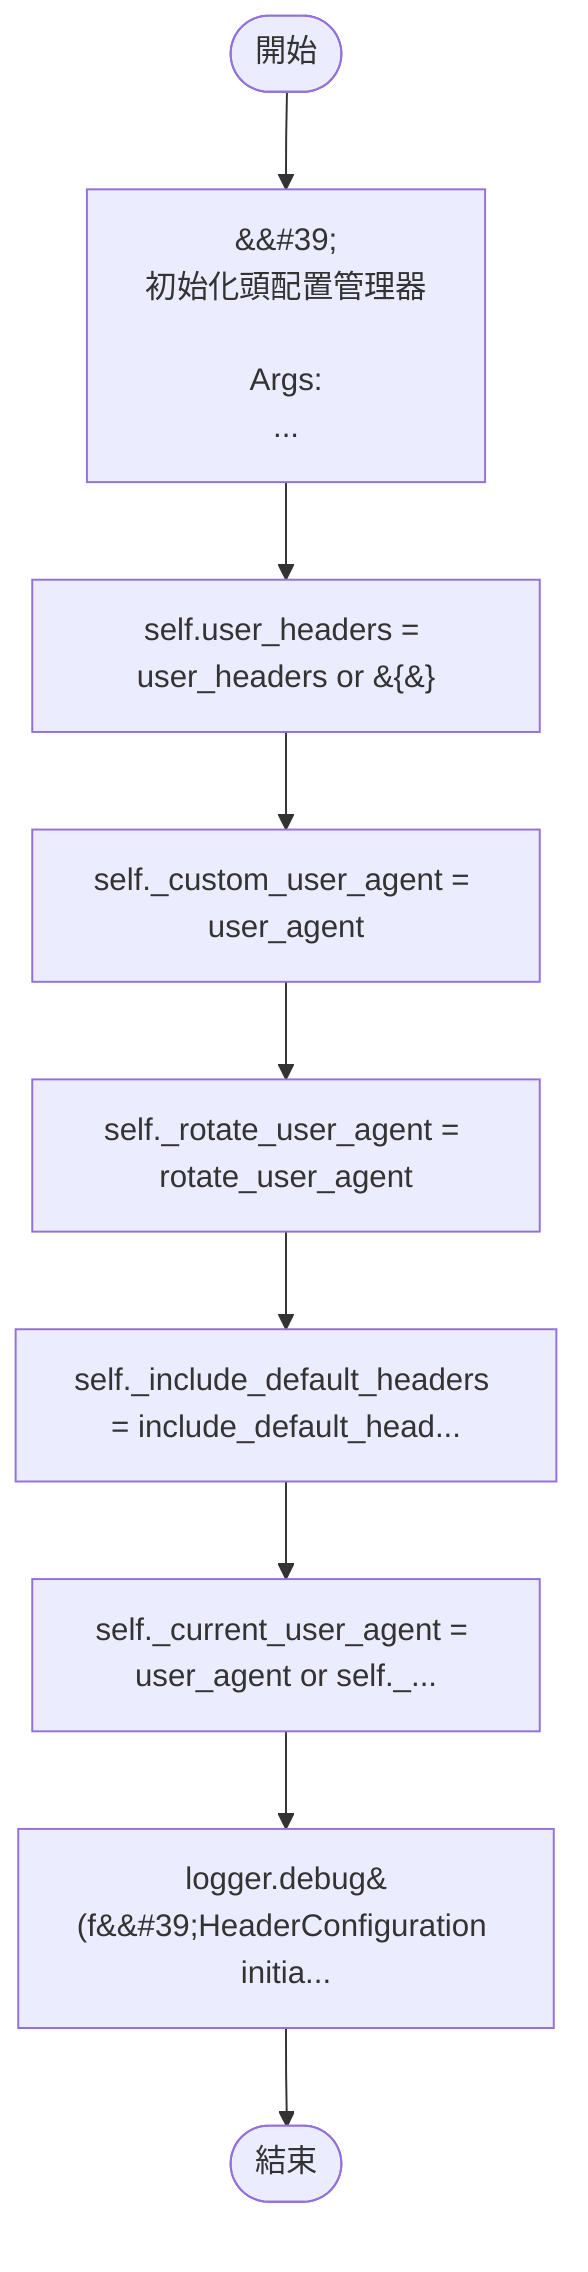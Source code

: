 flowchart TB
    n1([開始])
    n2([結束])
    n3[&amp;&#35;39;\n        初始化頭配置管理器\n\n        Args:\n      ...]
    n4[self.user_headers = user_headers or &#123;&#125;]
    n5[self._custom_user_agent = user_agent]
    n6[self._rotate_user_agent = rotate_user_agent]
    n7[self._include_default_headers = include_default_head...]
    n8[self._current_user_agent = user_agent or self._...]
    n9[logger.debug&#40;f&amp;&#35;39;HeaderConfiguration initia...]
    n1 --> n3
    n3 --> n4
    n4 --> n5
    n5 --> n6
    n6 --> n7
    n7 --> n8
    n8 --> n9
    n9 --> n2